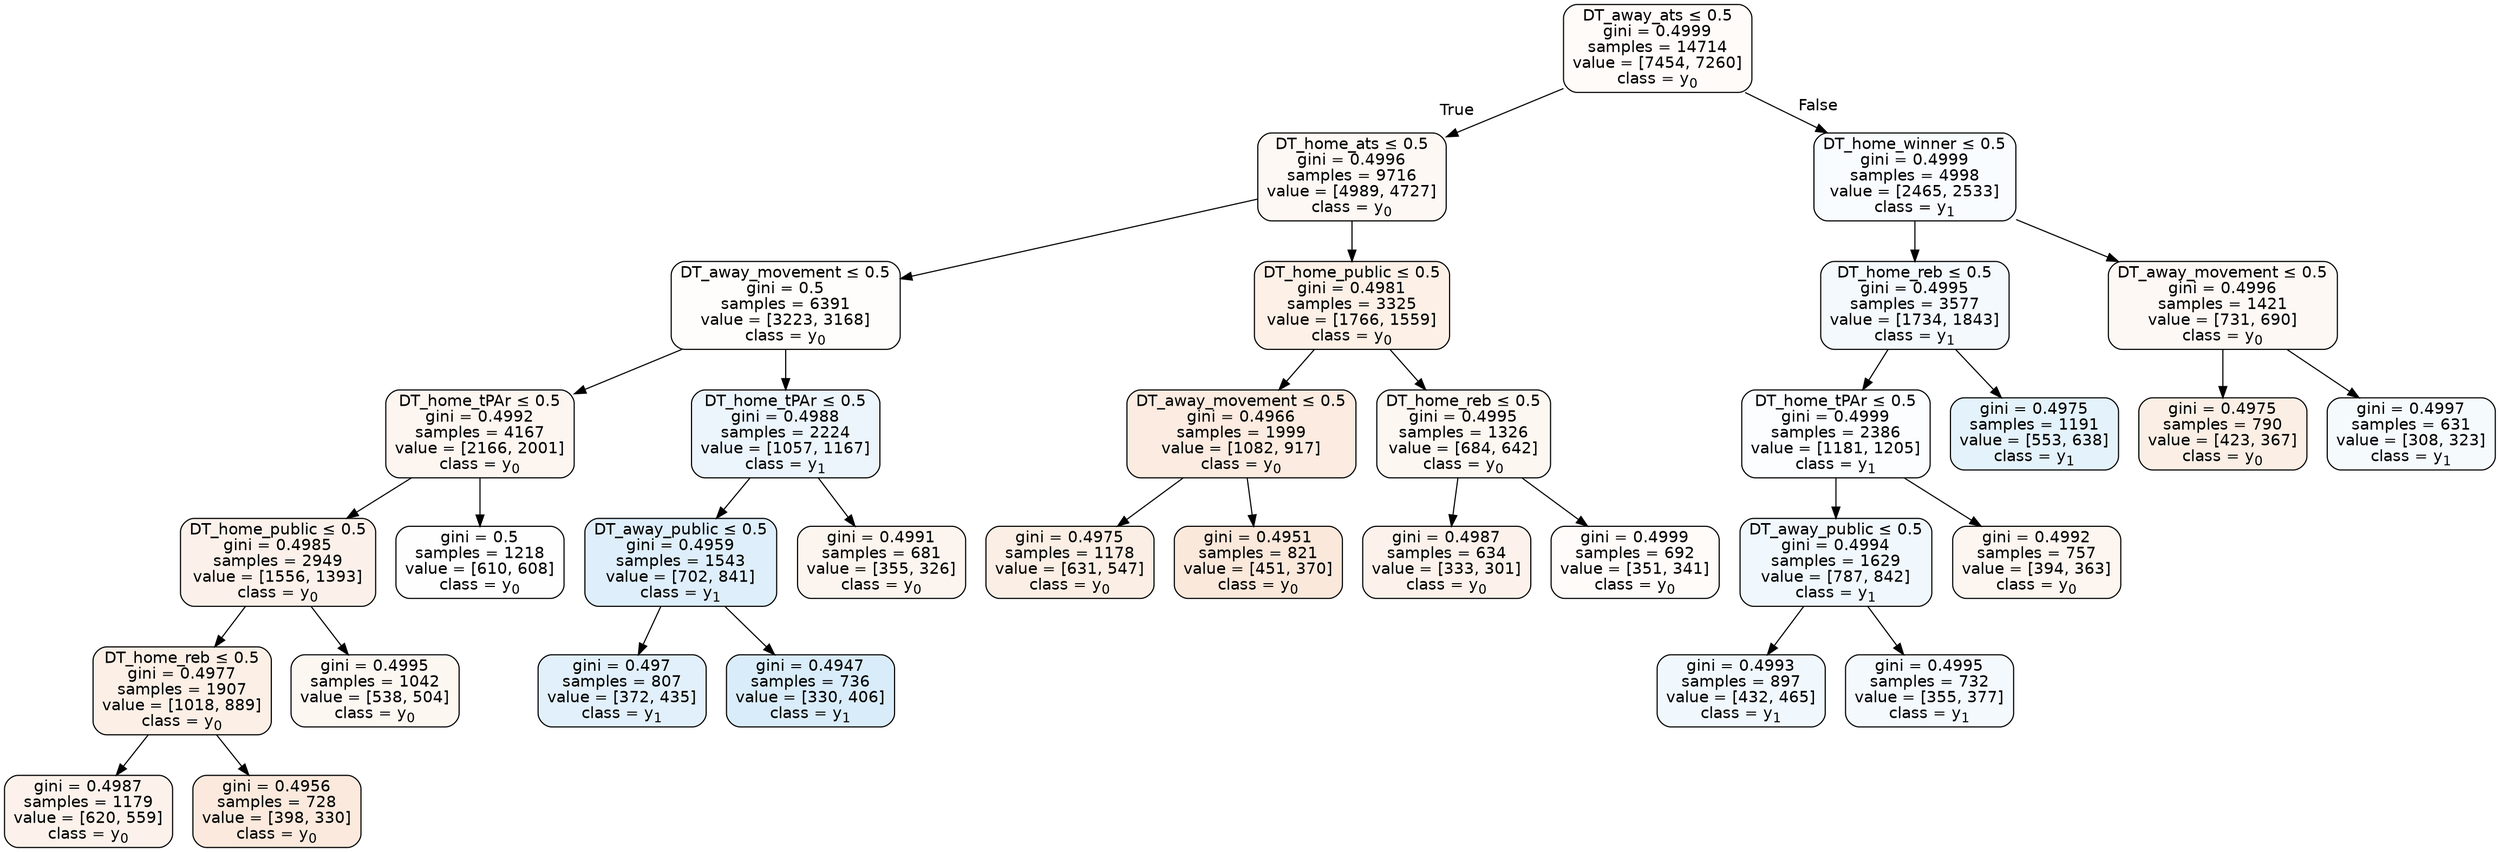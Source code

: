 digraph Tree {
node [shape=box, style="filled, rounded", color="black", fontname=helvetica] ;
edge [fontname=helvetica] ;
0 [label=<DT_away_ats &le; 0.5<br/>gini = 0.4999<br/>samples = 14714<br/>value = [7454, 7260]<br/>class = y<SUB>0</SUB>>, fillcolor="#e5813907"] ;
1 [label=<DT_home_ats &le; 0.5<br/>gini = 0.4996<br/>samples = 9716<br/>value = [4989, 4727]<br/>class = y<SUB>0</SUB>>, fillcolor="#e581390d"] ;
0 -> 1 [labeldistance=2.5, labelangle=45, headlabel="True"] ;
2 [label=<DT_away_movement &le; 0.5<br/>gini = 0.5<br/>samples = 6391<br/>value = [3223, 3168]<br/>class = y<SUB>0</SUB>>, fillcolor="#e5813904"] ;
1 -> 2 ;
3 [label=<DT_home_tPAr &le; 0.5<br/>gini = 0.4992<br/>samples = 4167<br/>value = [2166, 2001]<br/>class = y<SUB>0</SUB>>, fillcolor="#e5813913"] ;
2 -> 3 ;
4 [label=<DT_home_public &le; 0.5<br/>gini = 0.4985<br/>samples = 2949<br/>value = [1556, 1393]<br/>class = y<SUB>0</SUB>>, fillcolor="#e581391b"] ;
3 -> 4 ;
5 [label=<DT_home_reb &le; 0.5<br/>gini = 0.4977<br/>samples = 1907<br/>value = [1018, 889]<br/>class = y<SUB>0</SUB>>, fillcolor="#e5813920"] ;
4 -> 5 ;
6 [label=<gini = 0.4987<br/>samples = 1179<br/>value = [620, 559]<br/>class = y<SUB>0</SUB>>, fillcolor="#e5813919"] ;
5 -> 6 ;
7 [label=<gini = 0.4956<br/>samples = 728<br/>value = [398, 330]<br/>class = y<SUB>0</SUB>>, fillcolor="#e581392c"] ;
5 -> 7 ;
8 [label=<gini = 0.4995<br/>samples = 1042<br/>value = [538, 504]<br/>class = y<SUB>0</SUB>>, fillcolor="#e5813910"] ;
4 -> 8 ;
9 [label=<gini = 0.5<br/>samples = 1218<br/>value = [610, 608]<br/>class = y<SUB>0</SUB>>, fillcolor="#e5813901"] ;
3 -> 9 ;
10 [label=<DT_home_tPAr &le; 0.5<br/>gini = 0.4988<br/>samples = 2224<br/>value = [1057, 1167]<br/>class = y<SUB>1</SUB>>, fillcolor="#399de518"] ;
2 -> 10 ;
11 [label=<DT_away_public &le; 0.5<br/>gini = 0.4959<br/>samples = 1543<br/>value = [702, 841]<br/>class = y<SUB>1</SUB>>, fillcolor="#399de52a"] ;
10 -> 11 ;
12 [label=<gini = 0.497<br/>samples = 807<br/>value = [372, 435]<br/>class = y<SUB>1</SUB>>, fillcolor="#399de525"] ;
11 -> 12 ;
13 [label=<gini = 0.4947<br/>samples = 736<br/>value = [330, 406]<br/>class = y<SUB>1</SUB>>, fillcolor="#399de530"] ;
11 -> 13 ;
14 [label=<gini = 0.4991<br/>samples = 681<br/>value = [355, 326]<br/>class = y<SUB>0</SUB>>, fillcolor="#e5813915"] ;
10 -> 14 ;
15 [label=<DT_home_public &le; 0.5<br/>gini = 0.4981<br/>samples = 3325<br/>value = [1766, 1559]<br/>class = y<SUB>0</SUB>>, fillcolor="#e581391e"] ;
1 -> 15 ;
16 [label=<DT_away_movement &le; 0.5<br/>gini = 0.4966<br/>samples = 1999<br/>value = [1082, 917]<br/>class = y<SUB>0</SUB>>, fillcolor="#e5813927"] ;
15 -> 16 ;
17 [label=<gini = 0.4975<br/>samples = 1178<br/>value = [631, 547]<br/>class = y<SUB>0</SUB>>, fillcolor="#e5813922"] ;
16 -> 17 ;
18 [label=<gini = 0.4951<br/>samples = 821<br/>value = [451, 370]<br/>class = y<SUB>0</SUB>>, fillcolor="#e581392e"] ;
16 -> 18 ;
19 [label=<DT_home_reb &le; 0.5<br/>gini = 0.4995<br/>samples = 1326<br/>value = [684, 642]<br/>class = y<SUB>0</SUB>>, fillcolor="#e5813910"] ;
15 -> 19 ;
20 [label=<gini = 0.4987<br/>samples = 634<br/>value = [333, 301]<br/>class = y<SUB>0</SUB>>, fillcolor="#e5813919"] ;
19 -> 20 ;
21 [label=<gini = 0.4999<br/>samples = 692<br/>value = [351, 341]<br/>class = y<SUB>0</SUB>>, fillcolor="#e5813907"] ;
19 -> 21 ;
22 [label=<DT_home_winner &le; 0.5<br/>gini = 0.4999<br/>samples = 4998<br/>value = [2465, 2533]<br/>class = y<SUB>1</SUB>>, fillcolor="#399de507"] ;
0 -> 22 [labeldistance=2.5, labelangle=-45, headlabel="False"] ;
23 [label=<DT_home_reb &le; 0.5<br/>gini = 0.4995<br/>samples = 3577<br/>value = [1734, 1843]<br/>class = y<SUB>1</SUB>>, fillcolor="#399de50f"] ;
22 -> 23 ;
24 [label=<DT_home_tPAr &le; 0.5<br/>gini = 0.4999<br/>samples = 2386<br/>value = [1181, 1205]<br/>class = y<SUB>1</SUB>>, fillcolor="#399de505"] ;
23 -> 24 ;
25 [label=<DT_away_public &le; 0.5<br/>gini = 0.4994<br/>samples = 1629<br/>value = [787, 842]<br/>class = y<SUB>1</SUB>>, fillcolor="#399de511"] ;
24 -> 25 ;
26 [label=<gini = 0.4993<br/>samples = 897<br/>value = [432, 465]<br/>class = y<SUB>1</SUB>>, fillcolor="#399de512"] ;
25 -> 26 ;
27 [label=<gini = 0.4995<br/>samples = 732<br/>value = [355, 377]<br/>class = y<SUB>1</SUB>>, fillcolor="#399de50f"] ;
25 -> 27 ;
28 [label=<gini = 0.4992<br/>samples = 757<br/>value = [394, 363]<br/>class = y<SUB>0</SUB>>, fillcolor="#e5813914"] ;
24 -> 28 ;
29 [label=<gini = 0.4975<br/>samples = 1191<br/>value = [553, 638]<br/>class = y<SUB>1</SUB>>, fillcolor="#399de522"] ;
23 -> 29 ;
30 [label=<DT_away_movement &le; 0.5<br/>gini = 0.4996<br/>samples = 1421<br/>value = [731, 690]<br/>class = y<SUB>0</SUB>>, fillcolor="#e581390e"] ;
22 -> 30 ;
31 [label=<gini = 0.4975<br/>samples = 790<br/>value = [423, 367]<br/>class = y<SUB>0</SUB>>, fillcolor="#e5813922"] ;
30 -> 31 ;
32 [label=<gini = 0.4997<br/>samples = 631<br/>value = [308, 323]<br/>class = y<SUB>1</SUB>>, fillcolor="#399de50c"] ;
30 -> 32 ;
}